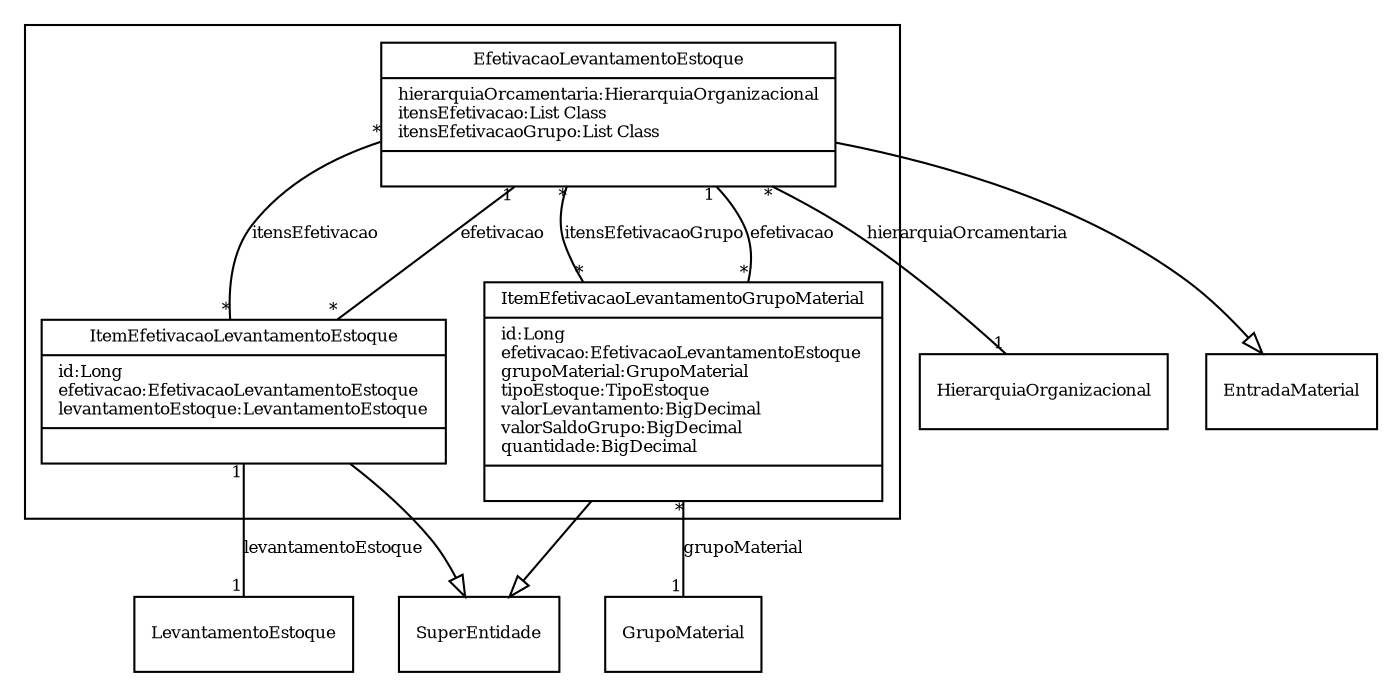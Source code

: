 digraph G{
fontname = "Times-Roman"
fontsize = 8

node [
        fontname = "Times-Roman"
        fontsize = 8
        shape = "record"
]

edge [
        fontname = "Times-Roman"
        fontsize = 8
]

subgraph clusterEFETIVACAO_DE_LEVANTAMENTO_DE_ESTOQUE
{
EfetivacaoLevantamentoEstoque [label = "{EfetivacaoLevantamentoEstoque|hierarquiaOrcamentaria:HierarquiaOrganizacional\litensEfetivacao:List Class\litensEfetivacaoGrupo:List Class\l|\l}"]
ItemEfetivacaoLevantamentoEstoque [label = "{ItemEfetivacaoLevantamentoEstoque|id:Long\lefetivacao:EfetivacaoLevantamentoEstoque\llevantamentoEstoque:LevantamentoEstoque\l|\l}"]
ItemEfetivacaoLevantamentoGrupoMaterial [label = "{ItemEfetivacaoLevantamentoGrupoMaterial|id:Long\lefetivacao:EfetivacaoLevantamentoEstoque\lgrupoMaterial:GrupoMaterial\ltipoEstoque:TipoEstoque\lvalorLevantamento:BigDecimal\lvalorSaldoGrupo:BigDecimal\lquantidade:BigDecimal\l|\l}"]
}
edge [arrowhead = "none" headlabel = "1" taillabel = "*"] EfetivacaoLevantamentoEstoque -> HierarquiaOrganizacional [label = "hierarquiaOrcamentaria"]
edge [arrowhead = "none" headlabel = "*" taillabel = "*"] EfetivacaoLevantamentoEstoque -> ItemEfetivacaoLevantamentoEstoque [label = "itensEfetivacao"]
edge [arrowhead = "none" headlabel = "*" taillabel = "*"] EfetivacaoLevantamentoEstoque -> ItemEfetivacaoLevantamentoGrupoMaterial [label = "itensEfetivacaoGrupo"]
edge [ arrowhead = "empty" headlabel = "" taillabel = ""] EfetivacaoLevantamentoEstoque -> EntradaMaterial
edge [arrowhead = "none" headlabel = "1" taillabel = "*"] ItemEfetivacaoLevantamentoEstoque -> EfetivacaoLevantamentoEstoque [label = "efetivacao"]
edge [arrowhead = "none" headlabel = "1" taillabel = "1"] ItemEfetivacaoLevantamentoEstoque -> LevantamentoEstoque [label = "levantamentoEstoque"]
edge [ arrowhead = "empty" headlabel = "" taillabel = ""] ItemEfetivacaoLevantamentoEstoque -> SuperEntidade
edge [arrowhead = "none" headlabel = "1" taillabel = "*"] ItemEfetivacaoLevantamentoGrupoMaterial -> EfetivacaoLevantamentoEstoque [label = "efetivacao"]
edge [arrowhead = "none" headlabel = "1" taillabel = "*"] ItemEfetivacaoLevantamentoGrupoMaterial -> GrupoMaterial [label = "grupoMaterial"]
edge [ arrowhead = "empty" headlabel = "" taillabel = ""] ItemEfetivacaoLevantamentoGrupoMaterial -> SuperEntidade
}
